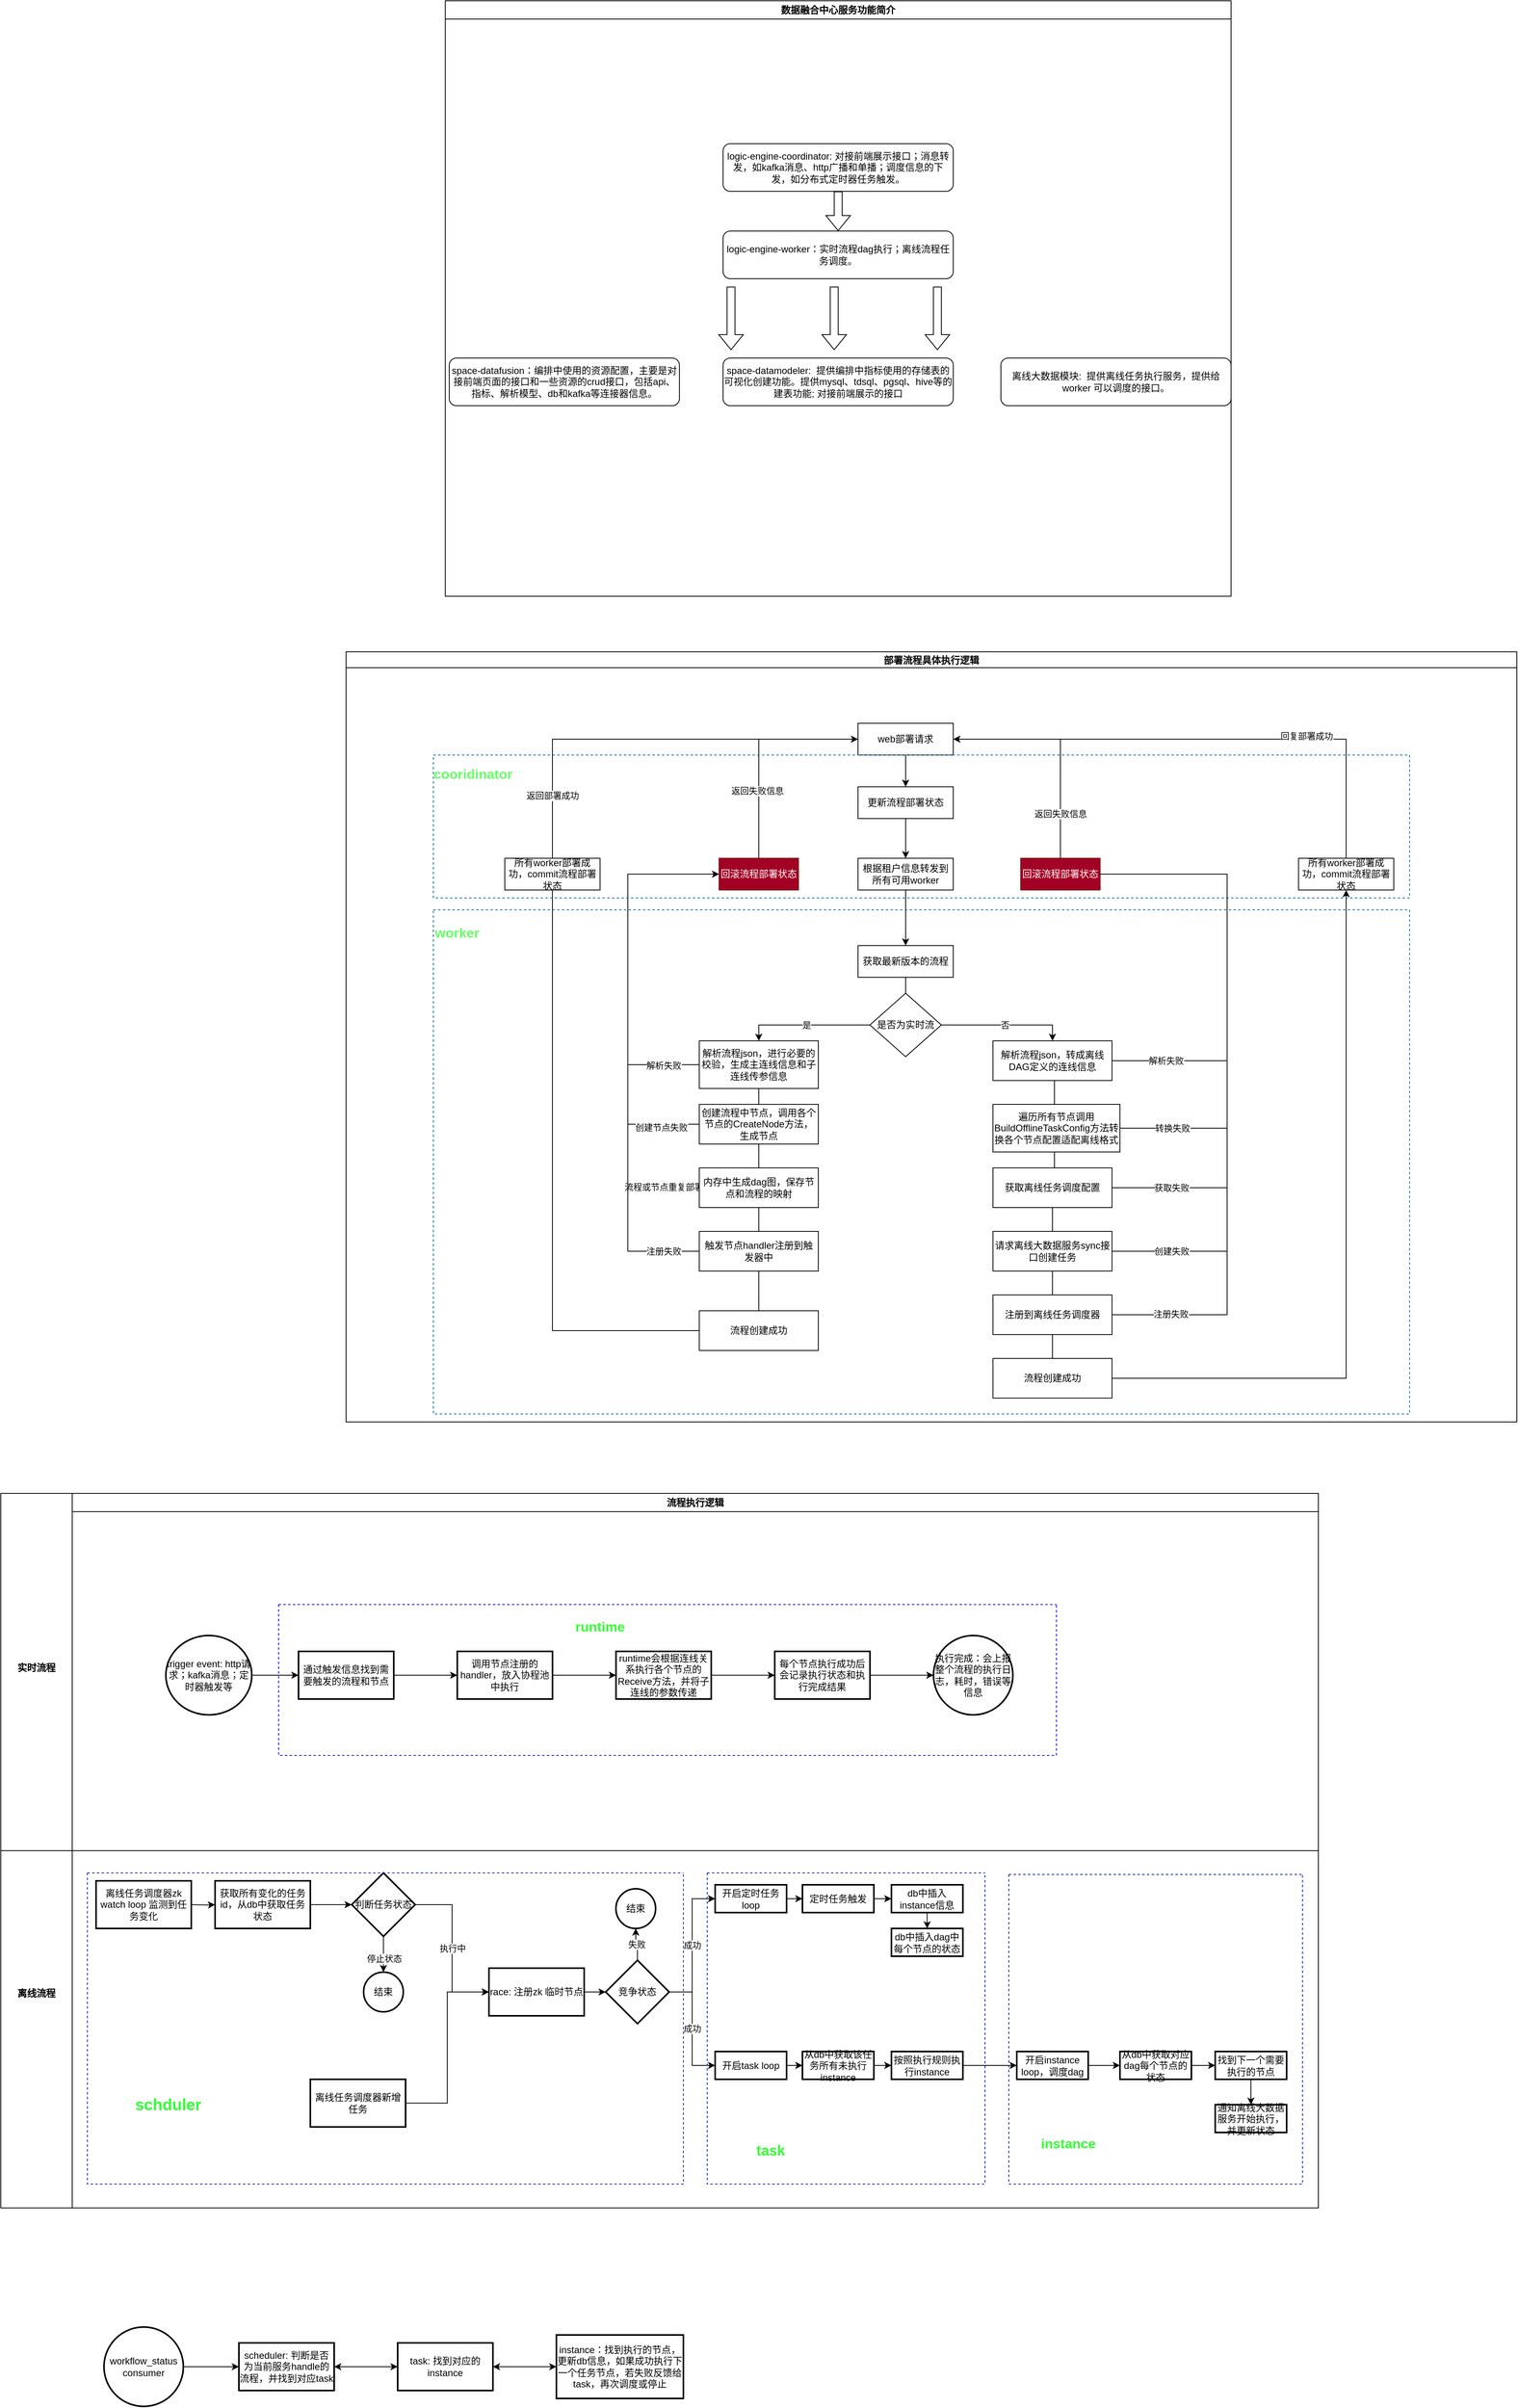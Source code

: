 <mxfile version="21.3.5" type="github">
  <diagram name="Page-1" id="74e2e168-ea6b-b213-b513-2b3c1d86103e">
    <mxGraphModel dx="2159" dy="3137" grid="1" gridSize="10" guides="1" tooltips="1" connect="1" arrows="1" fold="1" page="0" pageScale="1" pageWidth="1100" pageHeight="850" background="none" math="0" shadow="0">
      <root>
        <mxCell id="0" />
        <mxCell id="1" parent="0" />
        <mxCell id="TfXch8GAIewwacEi9W_L-10" value="部署流程具体执行逻辑" style="swimlane;startSize=20;horizontal=1;containerType=tree;align=center;" parent="1" vertex="1">
          <mxGeometry x="255" y="-810" width="1475" height="970" as="geometry" />
        </mxCell>
        <mxCell id="TfXch8GAIewwacEi9W_L-11" value="" style="edgeStyle=elbowEdgeStyle;elbow=vertical;sourcePerimeterSpacing=0;targetPerimeterSpacing=0;startArrow=none;endArrow=classic;rounded=0;curved=0;strokeColor=default;startFill=0;endFill=1;" parent="TfXch8GAIewwacEi9W_L-10" source="TfXch8GAIewwacEi9W_L-12" target="TfXch8GAIewwacEi9W_L-13" edge="1">
          <mxGeometry relative="1" as="geometry" />
        </mxCell>
        <mxCell id="TfXch8GAIewwacEi9W_L-12" value="web部署请求" style="whiteSpace=wrap;html=1;treeFolding=1;treeMoving=1;newEdgeStyle={&quot;edgeStyle&quot;:&quot;elbowEdgeStyle&quot;,&quot;startArrow&quot;:&quot;none&quot;,&quot;endArrow&quot;:&quot;none&quot;};" parent="TfXch8GAIewwacEi9W_L-10" vertex="1">
          <mxGeometry x="645" y="90" width="120" height="40" as="geometry" />
        </mxCell>
        <mxCell id="TfXch8GAIewwacEi9W_L-46" style="edgeStyle=elbowEdgeStyle;rounded=0;orthogonalLoop=1;jettySize=auto;html=1;startArrow=none;endArrow=classic;exitX=0.5;exitY=1;exitDx=0;exitDy=0;entryX=0.5;entryY=0;entryDx=0;entryDy=0;endFill=1;" parent="TfXch8GAIewwacEi9W_L-10" source="TfXch8GAIewwacEi9W_L-13" target="TfXch8GAIewwacEi9W_L-18" edge="1">
          <mxGeometry relative="1" as="geometry" />
        </mxCell>
        <mxCell id="TfXch8GAIewwacEi9W_L-13" value="更新流程部署状态" style="whiteSpace=wrap;html=1;treeFolding=1;treeMoving=1;newEdgeStyle={&quot;edgeStyle&quot;:&quot;elbowEdgeStyle&quot;,&quot;startArrow&quot;:&quot;none&quot;,&quot;endArrow&quot;:&quot;none&quot;};" parent="TfXch8GAIewwacEi9W_L-10" vertex="1">
          <mxGeometry x="645" y="170" width="120" height="40" as="geometry" />
        </mxCell>
        <mxCell id="TfXch8GAIewwacEi9W_L-16" value="cooridinator" style="rounded=0;whiteSpace=wrap;html=1;strokeColor=none;fillColor=none;fontColor=#66FF66;fontStyle=1;fontSize=17;" parent="TfXch8GAIewwacEi9W_L-10" vertex="1">
          <mxGeometry x="130" y="140" width="60" height="30" as="geometry" />
        </mxCell>
        <mxCell id="TfXch8GAIewwacEi9W_L-48" style="edgeStyle=elbowEdgeStyle;rounded=0;orthogonalLoop=1;jettySize=auto;html=1;startArrow=none;endArrow=classic;exitX=0.5;exitY=1;exitDx=0;exitDy=0;entryX=0.5;entryY=0;entryDx=0;entryDy=0;endFill=1;" parent="TfXch8GAIewwacEi9W_L-10" source="TfXch8GAIewwacEi9W_L-18" target="TfXch8GAIewwacEi9W_L-20" edge="1">
          <mxGeometry relative="1" as="geometry" />
        </mxCell>
        <mxCell id="TfXch8GAIewwacEi9W_L-18" value="根据租户信息转发到所有可用worker" style="whiteSpace=wrap;html=1;treeFolding=1;treeMoving=1;newEdgeStyle={&quot;edgeStyle&quot;:&quot;elbowEdgeStyle&quot;,&quot;startArrow&quot;:&quot;none&quot;,&quot;endArrow&quot;:&quot;none&quot;};" parent="TfXch8GAIewwacEi9W_L-10" vertex="1">
          <mxGeometry x="645" y="260" width="120" height="40" as="geometry" />
        </mxCell>
        <mxCell id="TfXch8GAIewwacEi9W_L-49" style="edgeStyle=elbowEdgeStyle;rounded=0;orthogonalLoop=1;jettySize=auto;html=1;startArrow=none;endArrow=none;exitX=0.5;exitY=1;exitDx=0;exitDy=0;entryX=0.5;entryY=0;entryDx=0;entryDy=0;" parent="TfXch8GAIewwacEi9W_L-10" source="TfXch8GAIewwacEi9W_L-20" target="TfXch8GAIewwacEi9W_L-38" edge="1">
          <mxGeometry relative="1" as="geometry" />
        </mxCell>
        <mxCell id="TfXch8GAIewwacEi9W_L-20" value="获取最新版本的流程" style="whiteSpace=wrap;html=1;treeFolding=1;treeMoving=1;newEdgeStyle={&quot;edgeStyle&quot;:&quot;elbowEdgeStyle&quot;,&quot;startArrow&quot;:&quot;none&quot;,&quot;endArrow&quot;:&quot;none&quot;};" parent="TfXch8GAIewwacEi9W_L-10" vertex="1">
          <mxGeometry x="645" y="370" width="120" height="40" as="geometry" />
        </mxCell>
        <mxCell id="TfXch8GAIewwacEi9W_L-55" style="edgeStyle=elbowEdgeStyle;rounded=0;orthogonalLoop=1;jettySize=auto;html=1;startArrow=none;endArrow=classic;exitX=0;exitY=0.5;exitDx=0;exitDy=0;entryX=0;entryY=0.5;entryDx=0;entryDy=0;endFill=1;" parent="TfXch8GAIewwacEi9W_L-10" source="TfXch8GAIewwacEi9W_L-22" target="TfXch8GAIewwacEi9W_L-52" edge="1">
          <mxGeometry relative="1" as="geometry">
            <mxPoint x="425" y="250" as="targetPoint" />
            <Array as="points">
              <mxPoint x="355" y="350" />
            </Array>
          </mxGeometry>
        </mxCell>
        <mxCell id="TfXch8GAIewwacEi9W_L-57" value="解析失败" style="edgeLabel;html=1;align=center;verticalAlign=middle;resizable=0;points=[];" parent="TfXch8GAIewwacEi9W_L-55" vertex="1" connectable="0">
          <mxGeometry x="-0.795" y="1" relative="1" as="geometry">
            <mxPoint as="offset" />
          </mxGeometry>
        </mxCell>
        <mxCell id="TfXch8GAIewwacEi9W_L-22" value="解析流程json，进行必要的校验，生成主连线信息和子连线传参信息" style="whiteSpace=wrap;html=1;treeFolding=1;treeMoving=1;newEdgeStyle={&quot;edgeStyle&quot;:&quot;elbowEdgeStyle&quot;,&quot;startArrow&quot;:&quot;none&quot;,&quot;endArrow&quot;:&quot;none&quot;};" parent="TfXch8GAIewwacEi9W_L-10" vertex="1">
          <mxGeometry x="445" y="490" width="150" height="60" as="geometry" />
        </mxCell>
        <mxCell id="TfXch8GAIewwacEi9W_L-23" value="" style="edgeStyle=elbowEdgeStyle;elbow=vertical;sourcePerimeterSpacing=0;targetPerimeterSpacing=0;startArrow=none;endArrow=none;rounded=0;curved=0;" parent="TfXch8GAIewwacEi9W_L-10" source="TfXch8GAIewwacEi9W_L-22" target="TfXch8GAIewwacEi9W_L-24" edge="1">
          <mxGeometry relative="1" as="geometry">
            <mxPoint x="535" y="470" as="sourcePoint" />
          </mxGeometry>
        </mxCell>
        <mxCell id="TfXch8GAIewwacEi9W_L-56" style="edgeStyle=elbowEdgeStyle;rounded=0;orthogonalLoop=1;jettySize=auto;html=1;startArrow=none;endArrow=none;exitX=0;exitY=0.5;exitDx=0;exitDy=0;entryX=0;entryY=0.5;entryDx=0;entryDy=0;" parent="TfXch8GAIewwacEi9W_L-10" source="TfXch8GAIewwacEi9W_L-24" target="TfXch8GAIewwacEi9W_L-52" edge="1">
          <mxGeometry relative="1" as="geometry">
            <Array as="points">
              <mxPoint x="355" y="450" />
            </Array>
          </mxGeometry>
        </mxCell>
        <mxCell id="TfXch8GAIewwacEi9W_L-66" value="创建节点失败" style="edgeLabel;html=1;align=center;verticalAlign=middle;resizable=0;points=[];" parent="TfXch8GAIewwacEi9W_L-56" vertex="1" connectable="0">
          <mxGeometry x="-0.815" y="4" relative="1" as="geometry">
            <mxPoint as="offset" />
          </mxGeometry>
        </mxCell>
        <mxCell id="TfXch8GAIewwacEi9W_L-24" value="创建流程中节点，调用各个节点的CreateNode方法，生成节点" style="whiteSpace=wrap;html=1;treeFolding=1;treeMoving=1;newEdgeStyle={&quot;edgeStyle&quot;:&quot;elbowEdgeStyle&quot;,&quot;startArrow&quot;:&quot;none&quot;,&quot;endArrow&quot;:&quot;none&quot;};" parent="TfXch8GAIewwacEi9W_L-10" vertex="1">
          <mxGeometry x="445" y="570" width="150" height="50" as="geometry" />
        </mxCell>
        <mxCell id="TfXch8GAIewwacEi9W_L-25" value="" style="edgeStyle=elbowEdgeStyle;elbow=vertical;sourcePerimeterSpacing=0;targetPerimeterSpacing=0;startArrow=none;endArrow=none;rounded=0;curved=0;" parent="TfXch8GAIewwacEi9W_L-10" source="TfXch8GAIewwacEi9W_L-24" target="TfXch8GAIewwacEi9W_L-26" edge="1">
          <mxGeometry relative="1" as="geometry">
            <mxPoint x="535" y="590" as="sourcePoint" />
          </mxGeometry>
        </mxCell>
        <mxCell id="TfXch8GAIewwacEi9W_L-58" style="edgeStyle=elbowEdgeStyle;rounded=0;orthogonalLoop=1;jettySize=auto;html=1;startArrow=none;endArrow=none;exitX=0;exitY=0.5;exitDx=0;exitDy=0;entryX=0;entryY=0.5;entryDx=0;entryDy=0;" parent="TfXch8GAIewwacEi9W_L-10" source="TfXch8GAIewwacEi9W_L-26" target="TfXch8GAIewwacEi9W_L-52" edge="1">
          <mxGeometry relative="1" as="geometry">
            <Array as="points">
              <mxPoint x="355" y="460" />
            </Array>
          </mxGeometry>
        </mxCell>
        <mxCell id="TfXch8GAIewwacEi9W_L-67" value="流程或节点重复部署" style="edgeLabel;html=1;align=center;verticalAlign=middle;resizable=0;points=[];" parent="TfXch8GAIewwacEi9W_L-58" vertex="1" connectable="0">
          <mxGeometry x="-0.85" y="-1" relative="1" as="geometry">
            <mxPoint as="offset" />
          </mxGeometry>
        </mxCell>
        <mxCell id="TfXch8GAIewwacEi9W_L-26" value="内存中生成dag图，保存节点和流程的映射" style="whiteSpace=wrap;html=1;treeFolding=1;treeMoving=1;newEdgeStyle={&quot;edgeStyle&quot;:&quot;elbowEdgeStyle&quot;,&quot;startArrow&quot;:&quot;none&quot;,&quot;endArrow&quot;:&quot;none&quot;};" parent="TfXch8GAIewwacEi9W_L-10" vertex="1">
          <mxGeometry x="445" y="650" width="150" height="50" as="geometry" />
        </mxCell>
        <mxCell id="TfXch8GAIewwacEi9W_L-27" value="" style="edgeStyle=elbowEdgeStyle;elbow=vertical;sourcePerimeterSpacing=0;targetPerimeterSpacing=0;startArrow=none;endArrow=none;rounded=0;curved=0;" parent="TfXch8GAIewwacEi9W_L-10" source="TfXch8GAIewwacEi9W_L-26" target="TfXch8GAIewwacEi9W_L-28" edge="1">
          <mxGeometry relative="1" as="geometry">
            <mxPoint x="535" y="670" as="sourcePoint" />
          </mxGeometry>
        </mxCell>
        <mxCell id="TfXch8GAIewwacEi9W_L-65" style="edgeStyle=elbowEdgeStyle;rounded=0;orthogonalLoop=1;jettySize=auto;html=1;startArrow=none;endArrow=none;exitX=0;exitY=0.5;exitDx=0;exitDy=0;entryX=0;entryY=0.5;entryDx=0;entryDy=0;" parent="TfXch8GAIewwacEi9W_L-10" source="TfXch8GAIewwacEi9W_L-28" target="TfXch8GAIewwacEi9W_L-52" edge="1">
          <mxGeometry relative="1" as="geometry">
            <Array as="points">
              <mxPoint x="355" y="470" />
              <mxPoint x="405" y="290" />
              <mxPoint x="355" y="410" />
            </Array>
          </mxGeometry>
        </mxCell>
        <mxCell id="TfXch8GAIewwacEi9W_L-68" value="注册失败" style="edgeLabel;html=1;align=center;verticalAlign=middle;resizable=0;points=[];" parent="TfXch8GAIewwacEi9W_L-65" vertex="1" connectable="0">
          <mxGeometry x="-0.866" relative="1" as="geometry">
            <mxPoint as="offset" />
          </mxGeometry>
        </mxCell>
        <mxCell id="TfXch8GAIewwacEi9W_L-28" value="触发节点handler注册到触发器中" style="whiteSpace=wrap;html=1;treeFolding=1;treeMoving=1;newEdgeStyle={&quot;edgeStyle&quot;:&quot;elbowEdgeStyle&quot;,&quot;startArrow&quot;:&quot;none&quot;,&quot;endArrow&quot;:&quot;none&quot;};" parent="TfXch8GAIewwacEi9W_L-10" vertex="1">
          <mxGeometry x="445" y="730" width="150" height="50" as="geometry" />
        </mxCell>
        <mxCell id="TfXch8GAIewwacEi9W_L-50" value="是" style="edgeStyle=orthogonalEdgeStyle;rounded=0;orthogonalLoop=1;jettySize=auto;html=1;exitX=0;exitY=0.5;exitDx=0;exitDy=0;entryX=0.5;entryY=0;entryDx=0;entryDy=0;" parent="TfXch8GAIewwacEi9W_L-10" source="TfXch8GAIewwacEi9W_L-38" target="TfXch8GAIewwacEi9W_L-22" edge="1">
          <mxGeometry relative="1" as="geometry" />
        </mxCell>
        <mxCell id="TfXch8GAIewwacEi9W_L-83" value="否" style="edgeStyle=orthogonalEdgeStyle;rounded=0;orthogonalLoop=1;jettySize=auto;html=1;exitX=1;exitY=0.5;exitDx=0;exitDy=0;entryX=0.5;entryY=0;entryDx=0;entryDy=0;" parent="TfXch8GAIewwacEi9W_L-10" source="TfXch8GAIewwacEi9W_L-38" target="TfXch8GAIewwacEi9W_L-82" edge="1">
          <mxGeometry relative="1" as="geometry" />
        </mxCell>
        <mxCell id="TfXch8GAIewwacEi9W_L-38" value="是否为实时流" style="rhombus;whiteSpace=wrap;html=1;" parent="TfXch8GAIewwacEi9W_L-10" vertex="1">
          <mxGeometry x="660" y="430" width="90" height="80" as="geometry" />
        </mxCell>
        <mxCell id="TfXch8GAIewwacEi9W_L-53" style="edgeStyle=orthogonalEdgeStyle;rounded=0;orthogonalLoop=1;jettySize=auto;html=1;exitX=0.5;exitY=0;exitDx=0;exitDy=0;entryX=0;entryY=0.5;entryDx=0;entryDy=0;" parent="TfXch8GAIewwacEi9W_L-10" source="TfXch8GAIewwacEi9W_L-52" target="TfXch8GAIewwacEi9W_L-12" edge="1">
          <mxGeometry relative="1" as="geometry" />
        </mxCell>
        <mxCell id="TfXch8GAIewwacEi9W_L-54" value="返回失败信息" style="edgeLabel;html=1;align=center;verticalAlign=middle;resizable=0;points=[];" parent="TfXch8GAIewwacEi9W_L-53" vertex="1" connectable="0">
          <mxGeometry x="-0.377" y="2" relative="1" as="geometry">
            <mxPoint as="offset" />
          </mxGeometry>
        </mxCell>
        <mxCell id="TfXch8GAIewwacEi9W_L-52" value="回滚流程部署状态" style="rounded=0;whiteSpace=wrap;html=1;fillColor=#a20025;fontColor=#ffffff;strokeColor=#6F0000;" parent="TfXch8GAIewwacEi9W_L-10" vertex="1">
          <mxGeometry x="470" y="260" width="100" height="40" as="geometry" />
        </mxCell>
        <mxCell id="TfXch8GAIewwacEi9W_L-62" style="edgeStyle=elbowEdgeStyle;rounded=0;orthogonalLoop=1;jettySize=auto;html=1;startArrow=none;endArrow=none;exitX=0.5;exitY=0;exitDx=0;exitDy=0;entryX=1;entryY=0.5;entryDx=0;entryDy=0;" parent="TfXch8GAIewwacEi9W_L-10" source="TfXch8GAIewwacEi9W_L-61" target="TfXch8GAIewwacEi9W_L-12" edge="1">
          <mxGeometry relative="1" as="geometry">
            <Array as="points">
              <mxPoint x="1260" y="140" />
              <mxPoint x="965" y="210" />
              <mxPoint x="735" y="190" />
            </Array>
          </mxGeometry>
        </mxCell>
        <mxCell id="TfXch8GAIewwacEi9W_L-64" value="回复部署成功" style="edgeLabel;html=1;align=center;verticalAlign=middle;resizable=0;points=[];" parent="TfXch8GAIewwacEi9W_L-62" vertex="1" connectable="0">
          <mxGeometry x="-0.38" y="-4" relative="1" as="geometry">
            <mxPoint as="offset" />
          </mxGeometry>
        </mxCell>
        <mxCell id="TfXch8GAIewwacEi9W_L-61" value="所有worker部署成功，commit流程部署状态" style="whiteSpace=wrap;html=1;treeFolding=1;treeMoving=1;newEdgeStyle={&quot;edgeStyle&quot;:&quot;elbowEdgeStyle&quot;,&quot;startArrow&quot;:&quot;none&quot;,&quot;endArrow&quot;:&quot;none&quot;};" parent="TfXch8GAIewwacEi9W_L-10" vertex="1">
          <mxGeometry x="1200" y="260" width="120" height="40" as="geometry" />
        </mxCell>
        <mxCell id="TfXch8GAIewwacEi9W_L-71" style="edgeStyle=elbowEdgeStyle;rounded=0;orthogonalLoop=1;jettySize=auto;html=1;startArrow=none;endArrow=none;exitX=0.5;exitY=0;exitDx=0;exitDy=0;entryX=0;entryY=0.5;entryDx=0;entryDy=0;" parent="TfXch8GAIewwacEi9W_L-10" source="TfXch8GAIewwacEi9W_L-70" target="TfXch8GAIewwacEi9W_L-12" edge="1">
          <mxGeometry relative="1" as="geometry">
            <Array as="points">
              <mxPoint x="260" y="200" />
            </Array>
          </mxGeometry>
        </mxCell>
        <mxCell id="TfXch8GAIewwacEi9W_L-72" value="返回部署成功" style="edgeLabel;html=1;align=center;verticalAlign=middle;resizable=0;points=[];" parent="TfXch8GAIewwacEi9W_L-71" vertex="1" connectable="0">
          <mxGeometry x="-0.705" relative="1" as="geometry">
            <mxPoint as="offset" />
          </mxGeometry>
        </mxCell>
        <mxCell id="TfXch8GAIewwacEi9W_L-70" value="所有worker部署成功，commit流程部署状态" style="whiteSpace=wrap;html=1;treeFolding=1;treeMoving=1;newEdgeStyle={&quot;edgeStyle&quot;:&quot;elbowEdgeStyle&quot;,&quot;startArrow&quot;:&quot;none&quot;,&quot;endArrow&quot;:&quot;none&quot;};" parent="TfXch8GAIewwacEi9W_L-10" vertex="1">
          <mxGeometry x="200" y="260" width="120" height="40" as="geometry" />
        </mxCell>
        <mxCell id="TfXch8GAIewwacEi9W_L-73" value="" style="edgeStyle=elbowEdgeStyle;elbow=vertical;sourcePerimeterSpacing=0;targetPerimeterSpacing=0;startArrow=none;endArrow=none;rounded=0;curved=0;" parent="TfXch8GAIewwacEi9W_L-10" source="TfXch8GAIewwacEi9W_L-28" target="TfXch8GAIewwacEi9W_L-74" edge="1">
          <mxGeometry relative="1" as="geometry">
            <mxPoint x="475" y="770" as="sourcePoint" />
          </mxGeometry>
        </mxCell>
        <mxCell id="TfXch8GAIewwacEi9W_L-75" style="edgeStyle=elbowEdgeStyle;rounded=0;orthogonalLoop=1;jettySize=auto;html=1;startArrow=none;endArrow=none;exitX=0;exitY=0.5;exitDx=0;exitDy=0;entryX=0.5;entryY=1;entryDx=0;entryDy=0;" parent="TfXch8GAIewwacEi9W_L-10" source="TfXch8GAIewwacEi9W_L-74" target="TfXch8GAIewwacEi9W_L-70" edge="1">
          <mxGeometry relative="1" as="geometry">
            <Array as="points">
              <mxPoint x="260" y="590" />
            </Array>
          </mxGeometry>
        </mxCell>
        <mxCell id="TfXch8GAIewwacEi9W_L-74" value="流程创建成功" style="whiteSpace=wrap;html=1;treeFolding=1;treeMoving=1;newEdgeStyle={&quot;edgeStyle&quot;:&quot;elbowEdgeStyle&quot;,&quot;startArrow&quot;:&quot;none&quot;,&quot;endArrow&quot;:&quot;none&quot;};" parent="TfXch8GAIewwacEi9W_L-10" vertex="1">
          <mxGeometry x="445" y="830" width="150" height="50" as="geometry" />
        </mxCell>
        <mxCell id="TfXch8GAIewwacEi9W_L-86" style="edgeStyle=elbowEdgeStyle;rounded=0;orthogonalLoop=1;jettySize=auto;html=1;startArrow=none;endArrow=none;exitX=0.5;exitY=1;exitDx=0;exitDy=0;entryX=0.5;entryY=0;entryDx=0;entryDy=0;" parent="TfXch8GAIewwacEi9W_L-10" source="TfXch8GAIewwacEi9W_L-82" target="TfXch8GAIewwacEi9W_L-85" edge="1">
          <mxGeometry relative="1" as="geometry" />
        </mxCell>
        <mxCell id="TfXch8GAIewwacEi9W_L-129" style="edgeStyle=elbowEdgeStyle;rounded=0;orthogonalLoop=1;jettySize=auto;html=1;startArrow=none;endArrow=none;exitX=1;exitY=0.5;exitDx=0;exitDy=0;entryX=1;entryY=0.5;entryDx=0;entryDy=0;" parent="TfXch8GAIewwacEi9W_L-10" source="TfXch8GAIewwacEi9W_L-82" target="TfXch8GAIewwacEi9W_L-107" edge="1">
          <mxGeometry relative="1" as="geometry">
            <Array as="points">
              <mxPoint x="1110" y="350" />
              <mxPoint x="1050" y="400" />
            </Array>
          </mxGeometry>
        </mxCell>
        <mxCell id="NWtspItxpAvwJcJ3M5Su-22" value="解析失败" style="edgeLabel;html=1;align=center;verticalAlign=middle;resizable=0;points=[];" vertex="1" connectable="0" parent="TfXch8GAIewwacEi9W_L-129">
          <mxGeometry x="-0.75" y="-2" relative="1" as="geometry">
            <mxPoint y="-2" as="offset" />
          </mxGeometry>
        </mxCell>
        <mxCell id="TfXch8GAIewwacEi9W_L-82" value="解析流程json，转成离线DAG定义的连线信息" style="whiteSpace=wrap;html=1;treeFolding=1;treeMoving=1;newEdgeStyle={&quot;edgeStyle&quot;:&quot;elbowEdgeStyle&quot;,&quot;startArrow&quot;:&quot;none&quot;,&quot;endArrow&quot;:&quot;none&quot;};" parent="TfXch8GAIewwacEi9W_L-10" vertex="1">
          <mxGeometry x="815" y="490" width="150" height="50" as="geometry" />
        </mxCell>
        <mxCell id="TfXch8GAIewwacEi9W_L-130" style="edgeStyle=elbowEdgeStyle;rounded=0;orthogonalLoop=1;jettySize=auto;html=1;startArrow=none;endArrow=none;exitX=1;exitY=0.5;exitDx=0;exitDy=0;entryX=1;entryY=0.5;entryDx=0;entryDy=0;" parent="TfXch8GAIewwacEi9W_L-10" source="TfXch8GAIewwacEi9W_L-85" target="TfXch8GAIewwacEi9W_L-107" edge="1">
          <mxGeometry relative="1" as="geometry">
            <Array as="points">
              <mxPoint x="1110" y="440" />
            </Array>
          </mxGeometry>
        </mxCell>
        <mxCell id="TfXch8GAIewwacEi9W_L-131" value="转换失败" style="edgeLabel;html=1;align=center;verticalAlign=middle;resizable=0;points=[];" parent="TfXch8GAIewwacEi9W_L-130" vertex="1" connectable="0">
          <mxGeometry x="-0.787" y="-1" relative="1" as="geometry">
            <mxPoint y="-1" as="offset" />
          </mxGeometry>
        </mxCell>
        <mxCell id="TfXch8GAIewwacEi9W_L-85" value="遍历所有节点调用BuildOfflineTaskConfig方法转换各个节点配置适配离线格式" style="whiteSpace=wrap;html=1;treeFolding=1;treeMoving=1;newEdgeStyle={&quot;edgeStyle&quot;:&quot;elbowEdgeStyle&quot;,&quot;startArrow&quot;:&quot;none&quot;,&quot;endArrow&quot;:&quot;none&quot;};" parent="TfXch8GAIewwacEi9W_L-10" vertex="1">
          <mxGeometry x="815" y="570" width="160" height="60" as="geometry" />
        </mxCell>
        <mxCell id="TfXch8GAIewwacEi9W_L-87" style="edgeStyle=elbowEdgeStyle;rounded=0;orthogonalLoop=1;jettySize=auto;html=1;startArrow=none;endArrow=none;exitX=0.5;exitY=1;exitDx=0;exitDy=0;entryX=0.5;entryY=0;entryDx=0;entryDy=0;" parent="TfXch8GAIewwacEi9W_L-10" source="TfXch8GAIewwacEi9W_L-85" target="TfXch8GAIewwacEi9W_L-88" edge="1">
          <mxGeometry relative="1" as="geometry">
            <mxPoint x="1030" y="600" as="sourcePoint" />
          </mxGeometry>
        </mxCell>
        <mxCell id="TfXch8GAIewwacEi9W_L-115" style="edgeStyle=elbowEdgeStyle;rounded=0;orthogonalLoop=1;jettySize=auto;html=1;startArrow=none;endArrow=none;exitX=1;exitY=0.5;exitDx=0;exitDy=0;entryX=1;entryY=0.5;entryDx=0;entryDy=0;" parent="TfXch8GAIewwacEi9W_L-10" source="TfXch8GAIewwacEi9W_L-88" target="TfXch8GAIewwacEi9W_L-107" edge="1">
          <mxGeometry relative="1" as="geometry">
            <mxPoint x="965" y="714.062" as="targetPoint" />
            <Array as="points">
              <mxPoint x="1110" y="420" />
              <mxPoint x="1050" y="460" />
              <mxPoint x="1055" y="490" />
            </Array>
          </mxGeometry>
        </mxCell>
        <mxCell id="TfXch8GAIewwacEi9W_L-120" value="获取失败" style="edgeLabel;html=1;align=center;verticalAlign=middle;resizable=0;points=[];" parent="TfXch8GAIewwacEi9W_L-115" vertex="1" connectable="0">
          <mxGeometry x="-0.847" y="3" relative="1" as="geometry">
            <mxPoint x="21" y="3" as="offset" />
          </mxGeometry>
        </mxCell>
        <mxCell id="TfXch8GAIewwacEi9W_L-88" value="获取离线任务调度配置" style="whiteSpace=wrap;html=1;treeFolding=1;treeMoving=1;newEdgeStyle={&quot;edgeStyle&quot;:&quot;elbowEdgeStyle&quot;,&quot;startArrow&quot;:&quot;none&quot;,&quot;endArrow&quot;:&quot;none&quot;};" parent="TfXch8GAIewwacEi9W_L-10" vertex="1">
          <mxGeometry x="815" y="650" width="150" height="50" as="geometry" />
        </mxCell>
        <mxCell id="TfXch8GAIewwacEi9W_L-89" style="edgeStyle=elbowEdgeStyle;rounded=0;orthogonalLoop=1;jettySize=auto;html=1;startArrow=none;endArrow=none;entryX=0.5;entryY=0;entryDx=0;entryDy=0;" parent="TfXch8GAIewwacEi9W_L-10" target="TfXch8GAIewwacEi9W_L-90" edge="1">
          <mxGeometry relative="1" as="geometry">
            <mxPoint x="860" y="770" as="sourcePoint" />
            <Array as="points">
              <mxPoint x="890" y="710" />
            </Array>
          </mxGeometry>
        </mxCell>
        <mxCell id="TfXch8GAIewwacEi9W_L-116" style="edgeStyle=elbowEdgeStyle;rounded=0;orthogonalLoop=1;jettySize=auto;html=1;startArrow=none;endArrow=none;exitX=1;exitY=0.5;exitDx=0;exitDy=0;entryX=1;entryY=0.5;entryDx=0;entryDy=0;" parent="TfXch8GAIewwacEi9W_L-10" source="TfXch8GAIewwacEi9W_L-90" target="TfXch8GAIewwacEi9W_L-107" edge="1">
          <mxGeometry relative="1" as="geometry">
            <Array as="points">
              <mxPoint x="1110" y="320" />
              <mxPoint x="1050" y="490" />
              <mxPoint x="1055" y="460" />
            </Array>
          </mxGeometry>
        </mxCell>
        <mxCell id="TfXch8GAIewwacEi9W_L-119" value="注册失败" style="edgeLabel;html=1;align=center;verticalAlign=middle;resizable=0;points=[];" parent="TfXch8GAIewwacEi9W_L-116" vertex="1" connectable="0">
          <mxGeometry x="-0.829" y="1" relative="1" as="geometry">
            <mxPoint as="offset" />
          </mxGeometry>
        </mxCell>
        <mxCell id="TfXch8GAIewwacEi9W_L-90" value="注册到离线任务调度器" style="whiteSpace=wrap;html=1;treeFolding=1;treeMoving=1;newEdgeStyle={&quot;edgeStyle&quot;:&quot;elbowEdgeStyle&quot;,&quot;startArrow&quot;:&quot;none&quot;,&quot;endArrow&quot;:&quot;none&quot;};" parent="TfXch8GAIewwacEi9W_L-10" vertex="1">
          <mxGeometry x="815" y="810" width="150" height="50" as="geometry" />
        </mxCell>
        <mxCell id="TfXch8GAIewwacEi9W_L-108" style="edgeStyle=orthogonalEdgeStyle;rounded=0;orthogonalLoop=1;jettySize=auto;html=1;exitX=0.5;exitY=0;exitDx=0;exitDy=0;entryX=1;entryY=0.5;entryDx=0;entryDy=0;" parent="TfXch8GAIewwacEi9W_L-10" source="TfXch8GAIewwacEi9W_L-107" target="TfXch8GAIewwacEi9W_L-12" edge="1">
          <mxGeometry relative="1" as="geometry" />
        </mxCell>
        <mxCell id="TfXch8GAIewwacEi9W_L-109" value="返回失败信息" style="edgeLabel;html=1;align=center;verticalAlign=middle;resizable=0;points=[];" parent="TfXch8GAIewwacEi9W_L-108" vertex="1" connectable="0">
          <mxGeometry x="-0.545" y="3" relative="1" as="geometry">
            <mxPoint x="3" y="9" as="offset" />
          </mxGeometry>
        </mxCell>
        <mxCell id="TfXch8GAIewwacEi9W_L-107" value="回滚流程部署状态" style="rounded=0;whiteSpace=wrap;html=1;fillColor=#a20025;fontColor=#ffffff;strokeColor=#6F0000;" parent="TfXch8GAIewwacEi9W_L-10" vertex="1">
          <mxGeometry x="850" y="260" width="100" height="40" as="geometry" />
        </mxCell>
        <mxCell id="TfXch8GAIewwacEi9W_L-110" style="edgeStyle=elbowEdgeStyle;rounded=0;orthogonalLoop=1;jettySize=auto;html=1;startArrow=none;endArrow=none;exitX=0.5;exitY=1;exitDx=0;exitDy=0;entryX=0.5;entryY=0;entryDx=0;entryDy=0;" parent="TfXch8GAIewwacEi9W_L-10" source="TfXch8GAIewwacEi9W_L-90" target="TfXch8GAIewwacEi9W_L-111" edge="1">
          <mxGeometry relative="1" as="geometry">
            <mxPoint x="1080" y="730" as="sourcePoint" />
          </mxGeometry>
        </mxCell>
        <mxCell id="TfXch8GAIewwacEi9W_L-112" style="edgeStyle=elbowEdgeStyle;rounded=0;orthogonalLoop=1;jettySize=auto;html=1;startArrow=none;endArrow=classic;exitX=1;exitY=0.5;exitDx=0;exitDy=0;entryX=0.5;entryY=1;entryDx=0;entryDy=0;endFill=1;" parent="TfXch8GAIewwacEi9W_L-10" source="TfXch8GAIewwacEi9W_L-111" target="TfXch8GAIewwacEi9W_L-61" edge="1">
          <mxGeometry relative="1" as="geometry">
            <mxPoint x="1265" y="320" as="targetPoint" />
            <Array as="points">
              <mxPoint x="1260" y="560" />
            </Array>
          </mxGeometry>
        </mxCell>
        <mxCell id="TfXch8GAIewwacEi9W_L-111" value="流程创建成功" style="whiteSpace=wrap;html=1;treeFolding=1;treeMoving=1;newEdgeStyle={&quot;edgeStyle&quot;:&quot;elbowEdgeStyle&quot;,&quot;startArrow&quot;:&quot;none&quot;,&quot;endArrow&quot;:&quot;none&quot;};" parent="TfXch8GAIewwacEi9W_L-10" vertex="1">
          <mxGeometry x="815" y="890" width="150" height="50" as="geometry" />
        </mxCell>
        <mxCell id="TfXch8GAIewwacEi9W_L-122" value="" style="rounded=0;whiteSpace=wrap;html=1;fillColor=none;dashed=1;fontColor=#ffffff;strokeColor=#006EAF;backgroundOutline=0;pointerEvents=0;" parent="TfXch8GAIewwacEi9W_L-10" vertex="1">
          <mxGeometry x="110" y="130" width="1230" height="180" as="geometry" />
        </mxCell>
        <mxCell id="NWtspItxpAvwJcJ3M5Su-1" style="edgeStyle=elbowEdgeStyle;rounded=0;orthogonalLoop=1;jettySize=auto;html=1;startArrow=none;endArrow=none;exitX=0.5;exitY=1;exitDx=0;exitDy=0;entryX=0.5;entryY=0;entryDx=0;entryDy=0;" edge="1" target="NWtspItxpAvwJcJ3M5Su-2" source="TfXch8GAIewwacEi9W_L-88" parent="TfXch8GAIewwacEi9W_L-10">
          <mxGeometry relative="1" as="geometry">
            <mxPoint x="1205" y="220" as="sourcePoint" />
          </mxGeometry>
        </mxCell>
        <mxCell id="NWtspItxpAvwJcJ3M5Su-3" style="edgeStyle=elbowEdgeStyle;rounded=0;orthogonalLoop=1;jettySize=auto;html=1;startArrow=none;endArrow=none;exitX=1;exitY=0.5;exitDx=0;exitDy=0;entryX=1;entryY=0.5;entryDx=0;entryDy=0;" edge="1" parent="TfXch8GAIewwacEi9W_L-10" source="NWtspItxpAvwJcJ3M5Su-2" target="TfXch8GAIewwacEi9W_L-107">
          <mxGeometry relative="1" as="geometry">
            <Array as="points">
              <mxPoint x="1110" y="450" />
            </Array>
          </mxGeometry>
        </mxCell>
        <mxCell id="NWtspItxpAvwJcJ3M5Su-4" value="创建失败" style="edgeLabel;html=1;align=center;verticalAlign=middle;resizable=0;points=[];" vertex="1" connectable="0" parent="NWtspItxpAvwJcJ3M5Su-3">
          <mxGeometry x="-0.844" y="2" relative="1" as="geometry">
            <mxPoint x="14" y="2" as="offset" />
          </mxGeometry>
        </mxCell>
        <mxCell id="NWtspItxpAvwJcJ3M5Su-2" value="请求离线大数据服务sync接口创建任务" style="whiteSpace=wrap;html=1;treeFolding=1;treeMoving=1;newEdgeStyle={&quot;edgeStyle&quot;:&quot;elbowEdgeStyle&quot;,&quot;startArrow&quot;:&quot;none&quot;,&quot;endArrow&quot;:&quot;none&quot;};" vertex="1" parent="TfXch8GAIewwacEi9W_L-10">
          <mxGeometry x="815" y="730" width="150" height="50" as="geometry" />
        </mxCell>
        <mxCell id="NWtspItxpAvwJcJ3M5Su-21" value="" style="rounded=0;whiteSpace=wrap;html=1;fillColor=none;dashed=1;fontColor=#ffffff;strokeColor=#006EAF;backgroundOutline=0;pointerEvents=0;" vertex="1" parent="TfXch8GAIewwacEi9W_L-10">
          <mxGeometry x="110" y="325" width="1230" height="635" as="geometry" />
        </mxCell>
        <mxCell id="NWtspItxpAvwJcJ3M5Su-145" value="worker" style="rounded=0;whiteSpace=wrap;html=1;strokeColor=none;fillColor=none;fontColor=#66FF66;fontStyle=1;fontSize=17;" vertex="1" parent="TfXch8GAIewwacEi9W_L-10">
          <mxGeometry x="110" y="340" width="60" height="30" as="geometry" />
        </mxCell>
        <mxCell id="NWtspItxpAvwJcJ3M5Su-35" value="" style="group;fontColor=#0000FF;" vertex="1" connectable="0" parent="1">
          <mxGeometry x="-180" y="250" width="1660" height="900" as="geometry" />
        </mxCell>
        <mxCell id="NWtspItxpAvwJcJ3M5Su-31" value="流程执行逻辑" style="swimlane;whiteSpace=wrap;html=1;container=0;" vertex="1" parent="NWtspItxpAvwJcJ3M5Su-35">
          <mxGeometry x="90" width="1570" height="900" as="geometry" />
        </mxCell>
        <mxCell id="NWtspItxpAvwJcJ3M5Su-39" value="trigger event: http请求；kafka消息；定时器触发等" style="strokeWidth=2;html=1;shape=mxgraph.flowchart.start_2;whiteSpace=wrap;" vertex="1" parent="NWtspItxpAvwJcJ3M5Su-31">
          <mxGeometry x="117.962" y="179" width="108.271" height="100" as="geometry" />
        </mxCell>
        <mxCell id="NWtspItxpAvwJcJ3M5Su-53" value="执行完成：会上报整个流程的执行日志，耗时，错误等信息" style="strokeWidth=2;html=1;shape=mxgraph.flowchart.start_2;whiteSpace=wrap;" vertex="1" parent="NWtspItxpAvwJcJ3M5Su-31">
          <mxGeometry x="1085.101" y="179" width="100" height="100" as="geometry" />
        </mxCell>
        <mxCell id="NWtspItxpAvwJcJ3M5Su-42" value="通过触发信息找到需要触发的流程和节点" style="whiteSpace=wrap;html=1;strokeWidth=2;" vertex="1" parent="NWtspItxpAvwJcJ3M5Su-31">
          <mxGeometry x="285.101" y="199" width="120" height="60" as="geometry" />
        </mxCell>
        <mxCell id="NWtspItxpAvwJcJ3M5Su-43" value="" style="edgeStyle=orthogonalEdgeStyle;rounded=0;orthogonalLoop=1;jettySize=auto;html=1;" edge="1" parent="NWtspItxpAvwJcJ3M5Su-31" source="NWtspItxpAvwJcJ3M5Su-39" target="NWtspItxpAvwJcJ3M5Su-42">
          <mxGeometry relative="1" as="geometry" />
        </mxCell>
        <mxCell id="NWtspItxpAvwJcJ3M5Su-45" value="调用节点注册的handler，放入协程池中执行" style="whiteSpace=wrap;html=1;strokeWidth=2;" vertex="1" parent="NWtspItxpAvwJcJ3M5Su-31">
          <mxGeometry x="485.101" y="199" width="120" height="60" as="geometry" />
        </mxCell>
        <mxCell id="NWtspItxpAvwJcJ3M5Su-46" value="" style="edgeStyle=orthogonalEdgeStyle;rounded=0;orthogonalLoop=1;jettySize=auto;html=1;" edge="1" parent="NWtspItxpAvwJcJ3M5Su-31" source="NWtspItxpAvwJcJ3M5Su-42" target="NWtspItxpAvwJcJ3M5Su-45">
          <mxGeometry relative="1" as="geometry" />
        </mxCell>
        <mxCell id="NWtspItxpAvwJcJ3M5Su-47" value="runtime会根据连线关系执行各个节点的Receive方法，并将子连线的参数传递" style="whiteSpace=wrap;html=1;strokeWidth=2;" vertex="1" parent="NWtspItxpAvwJcJ3M5Su-31">
          <mxGeometry x="685.101" y="199" width="120" height="60" as="geometry" />
        </mxCell>
        <mxCell id="NWtspItxpAvwJcJ3M5Su-48" value="" style="edgeStyle=orthogonalEdgeStyle;rounded=0;orthogonalLoop=1;jettySize=auto;html=1;" edge="1" parent="NWtspItxpAvwJcJ3M5Su-31" source="NWtspItxpAvwJcJ3M5Su-45" target="NWtspItxpAvwJcJ3M5Su-47">
          <mxGeometry relative="1" as="geometry" />
        </mxCell>
        <mxCell id="NWtspItxpAvwJcJ3M5Su-52" value="" style="edgeStyle=orthogonalEdgeStyle;rounded=0;orthogonalLoop=1;jettySize=auto;html=1;" edge="1" parent="NWtspItxpAvwJcJ3M5Su-31" source="NWtspItxpAvwJcJ3M5Su-49">
          <mxGeometry relative="1" as="geometry">
            <mxPoint x="1085.101" y="229" as="targetPoint" />
          </mxGeometry>
        </mxCell>
        <mxCell id="NWtspItxpAvwJcJ3M5Su-49" value="每个节点执行成功后会记录执行状态和执行完成结果" style="whiteSpace=wrap;html=1;strokeWidth=2;" vertex="1" parent="NWtspItxpAvwJcJ3M5Su-31">
          <mxGeometry x="885.101" y="199" width="120" height="60" as="geometry" />
        </mxCell>
        <mxCell id="NWtspItxpAvwJcJ3M5Su-50" value="" style="edgeStyle=orthogonalEdgeStyle;rounded=0;orthogonalLoop=1;jettySize=auto;html=1;" edge="1" parent="NWtspItxpAvwJcJ3M5Su-31" source="NWtspItxpAvwJcJ3M5Su-47" target="NWtspItxpAvwJcJ3M5Su-49">
          <mxGeometry relative="1" as="geometry" />
        </mxCell>
        <mxCell id="NWtspItxpAvwJcJ3M5Su-97" style="edgeStyle=orthogonalEdgeStyle;rounded=0;orthogonalLoop=1;jettySize=auto;html=1;exitX=1;exitY=0.5;exitDx=0;exitDy=0;entryX=0;entryY=0.5;entryDx=0;entryDy=0;" edge="1" parent="NWtspItxpAvwJcJ3M5Su-31" source="NWtspItxpAvwJcJ3M5Su-76" target="NWtspItxpAvwJcJ3M5Su-77">
          <mxGeometry relative="1" as="geometry" />
        </mxCell>
        <mxCell id="NWtspItxpAvwJcJ3M5Su-76" value="离线任务调度器新增任务" style="whiteSpace=wrap;html=1;strokeWidth=2;" vertex="1" parent="NWtspItxpAvwJcJ3M5Su-31">
          <mxGeometry x="300.001" y="738" width="120" height="60" as="geometry" />
        </mxCell>
        <mxCell id="NWtspItxpAvwJcJ3M5Su-77" value="race: 注册zk 临时节点" style="whiteSpace=wrap;html=1;strokeWidth=2;" vertex="1" parent="NWtspItxpAvwJcJ3M5Su-31">
          <mxGeometry x="525.001" y="598" width="120" height="60" as="geometry" />
        </mxCell>
        <mxCell id="NWtspItxpAvwJcJ3M5Su-79" value="离线任务调度器zk watch loop 监测到任务变化" style="whiteSpace=wrap;html=1;strokeWidth=2;" vertex="1" parent="NWtspItxpAvwJcJ3M5Su-31">
          <mxGeometry x="30.001" y="488" width="120" height="60" as="geometry" />
        </mxCell>
        <mxCell id="NWtspItxpAvwJcJ3M5Su-83" value="判断任务状态" style="rhombus;whiteSpace=wrap;html=1;strokeWidth=2;" vertex="1" parent="NWtspItxpAvwJcJ3M5Su-31">
          <mxGeometry x="352.101" y="478" width="80" height="80" as="geometry" />
        </mxCell>
        <mxCell id="NWtspItxpAvwJcJ3M5Su-91" style="edgeStyle=orthogonalEdgeStyle;rounded=0;orthogonalLoop=1;jettySize=auto;html=1;exitX=1;exitY=0.5;exitDx=0;exitDy=0;entryX=0;entryY=0.5;entryDx=0;entryDy=0;" edge="1" parent="NWtspItxpAvwJcJ3M5Su-31" source="NWtspItxpAvwJcJ3M5Su-89" target="NWtspItxpAvwJcJ3M5Su-83">
          <mxGeometry relative="1" as="geometry" />
        </mxCell>
        <mxCell id="NWtspItxpAvwJcJ3M5Su-89" value="获取所有变化的任务id，从db中获取任务状态" style="whiteSpace=wrap;html=1;strokeWidth=2;" vertex="1" parent="NWtspItxpAvwJcJ3M5Su-31">
          <mxGeometry x="180.001" y="488" width="120" height="60" as="geometry" />
        </mxCell>
        <mxCell id="NWtspItxpAvwJcJ3M5Su-90" value="" style="edgeStyle=orthogonalEdgeStyle;rounded=0;orthogonalLoop=1;jettySize=auto;html=1;" edge="1" parent="NWtspItxpAvwJcJ3M5Su-31" target="NWtspItxpAvwJcJ3M5Su-89">
          <mxGeometry relative="1" as="geometry">
            <mxPoint x="150.001" y="518" as="sourcePoint" />
          </mxGeometry>
        </mxCell>
        <mxCell id="NWtspItxpAvwJcJ3M5Su-92" value="结束" style="ellipse;whiteSpace=wrap;html=1;strokeWidth=2;" vertex="1" parent="NWtspItxpAvwJcJ3M5Su-31">
          <mxGeometry x="367.101" y="603" width="50" height="50" as="geometry" />
        </mxCell>
        <mxCell id="NWtspItxpAvwJcJ3M5Su-93" value="" style="edgeStyle=orthogonalEdgeStyle;rounded=0;orthogonalLoop=1;jettySize=auto;html=1;" edge="1" parent="NWtspItxpAvwJcJ3M5Su-31" source="NWtspItxpAvwJcJ3M5Su-83" target="NWtspItxpAvwJcJ3M5Su-92">
          <mxGeometry relative="1" as="geometry" />
        </mxCell>
        <mxCell id="NWtspItxpAvwJcJ3M5Su-96" value="停止状态" style="edgeLabel;html=1;align=center;verticalAlign=middle;resizable=0;points=[];" vertex="1" connectable="0" parent="NWtspItxpAvwJcJ3M5Su-93">
          <mxGeometry x="0.24" y="1" relative="1" as="geometry">
            <mxPoint as="offset" />
          </mxGeometry>
        </mxCell>
        <mxCell id="NWtspItxpAvwJcJ3M5Su-95" value="执行中" style="edgeStyle=orthogonalEdgeStyle;rounded=0;orthogonalLoop=1;jettySize=auto;html=1;entryX=0;entryY=0.5;entryDx=0;entryDy=0;" edge="1" parent="NWtspItxpAvwJcJ3M5Su-31" source="NWtspItxpAvwJcJ3M5Su-83" target="NWtspItxpAvwJcJ3M5Su-77">
          <mxGeometry relative="1" as="geometry">
            <mxPoint x="480.001" y="518" as="targetPoint" />
          </mxGeometry>
        </mxCell>
        <mxCell id="NWtspItxpAvwJcJ3M5Su-107" value="成功" style="edgeStyle=orthogonalEdgeStyle;rounded=0;orthogonalLoop=1;jettySize=auto;html=1;exitX=1;exitY=0.5;exitDx=0;exitDy=0;entryX=0;entryY=0.5;entryDx=0;entryDy=0;" edge="1" parent="NWtspItxpAvwJcJ3M5Su-31" source="NWtspItxpAvwJcJ3M5Su-98" target="NWtspItxpAvwJcJ3M5Su-109">
          <mxGeometry relative="1" as="geometry">
            <mxPoint x="780" y="738" as="targetPoint" />
          </mxGeometry>
        </mxCell>
        <mxCell id="NWtspItxpAvwJcJ3M5Su-98" value="竞争状态" style="rhombus;whiteSpace=wrap;html=1;strokeWidth=2;" vertex="1" parent="NWtspItxpAvwJcJ3M5Su-31">
          <mxGeometry x="672.101" y="588" width="80" height="80" as="geometry" />
        </mxCell>
        <mxCell id="NWtspItxpAvwJcJ3M5Su-99" value="" style="edgeStyle=orthogonalEdgeStyle;rounded=0;orthogonalLoop=1;jettySize=auto;html=1;" edge="1" parent="NWtspItxpAvwJcJ3M5Su-31" source="NWtspItxpAvwJcJ3M5Su-77" target="NWtspItxpAvwJcJ3M5Su-98">
          <mxGeometry relative="1" as="geometry" />
        </mxCell>
        <mxCell id="NWtspItxpAvwJcJ3M5Su-100" value="结束" style="ellipse;whiteSpace=wrap;html=1;strokeWidth=2;" vertex="1" parent="NWtspItxpAvwJcJ3M5Su-31">
          <mxGeometry x="685" y="498" width="50" height="50" as="geometry" />
        </mxCell>
        <mxCell id="NWtspItxpAvwJcJ3M5Su-101" value="失败" style="edgeStyle=orthogonalEdgeStyle;rounded=0;orthogonalLoop=1;jettySize=auto;html=1;" edge="1" parent="NWtspItxpAvwJcJ3M5Su-31" source="NWtspItxpAvwJcJ3M5Su-98" target="NWtspItxpAvwJcJ3M5Su-100">
          <mxGeometry relative="1" as="geometry" />
        </mxCell>
        <mxCell id="NWtspItxpAvwJcJ3M5Su-108" style="edgeStyle=orthogonalEdgeStyle;rounded=0;orthogonalLoop=1;jettySize=auto;html=1;exitX=1;exitY=0.5;exitDx=0;exitDy=0;entryX=0;entryY=0.5;entryDx=0;entryDy=0;" edge="1" parent="NWtspItxpAvwJcJ3M5Su-31" source="NWtspItxpAvwJcJ3M5Su-102" target="NWtspItxpAvwJcJ3M5Su-104">
          <mxGeometry relative="1" as="geometry" />
        </mxCell>
        <mxCell id="NWtspItxpAvwJcJ3M5Su-102" value="开启定时任务loop" style="whiteSpace=wrap;html=1;strokeWidth=2;" vertex="1" parent="NWtspItxpAvwJcJ3M5Su-31">
          <mxGeometry x="810" y="493" width="90" height="35" as="geometry" />
        </mxCell>
        <mxCell id="NWtspItxpAvwJcJ3M5Su-103" value="成功" style="edgeStyle=orthogonalEdgeStyle;rounded=0;orthogonalLoop=1;jettySize=auto;html=1;entryX=0;entryY=0.5;entryDx=0;entryDy=0;" edge="1" parent="NWtspItxpAvwJcJ3M5Su-31" source="NWtspItxpAvwJcJ3M5Su-98" target="NWtspItxpAvwJcJ3M5Su-102">
          <mxGeometry relative="1" as="geometry" />
        </mxCell>
        <mxCell id="NWtspItxpAvwJcJ3M5Su-111" style="edgeStyle=orthogonalEdgeStyle;rounded=0;orthogonalLoop=1;jettySize=auto;html=1;exitX=1;exitY=0.5;exitDx=0;exitDy=0;entryX=0;entryY=0.5;entryDx=0;entryDy=0;" edge="1" parent="NWtspItxpAvwJcJ3M5Su-31" source="NWtspItxpAvwJcJ3M5Su-104" target="NWtspItxpAvwJcJ3M5Su-110">
          <mxGeometry relative="1" as="geometry" />
        </mxCell>
        <mxCell id="NWtspItxpAvwJcJ3M5Su-104" value="定时任务触发" style="whiteSpace=wrap;html=1;strokeWidth=2;" vertex="1" parent="NWtspItxpAvwJcJ3M5Su-31">
          <mxGeometry x="920" y="493" width="90" height="35" as="geometry" />
        </mxCell>
        <mxCell id="NWtspItxpAvwJcJ3M5Su-109" value="开启task loop" style="whiteSpace=wrap;html=1;strokeWidth=2;" vertex="1" parent="NWtspItxpAvwJcJ3M5Su-31">
          <mxGeometry x="810" y="703" width="90" height="35" as="geometry" />
        </mxCell>
        <mxCell id="NWtspItxpAvwJcJ3M5Su-110" value="db中插入instance信息" style="whiteSpace=wrap;html=1;strokeWidth=2;" vertex="1" parent="NWtspItxpAvwJcJ3M5Su-31">
          <mxGeometry x="1032.1" y="493" width="90" height="35" as="geometry" />
        </mxCell>
        <mxCell id="NWtspItxpAvwJcJ3M5Su-112" value="从db中获取该任务所有未执行instance" style="whiteSpace=wrap;html=1;strokeWidth=2;" vertex="1" parent="NWtspItxpAvwJcJ3M5Su-31">
          <mxGeometry x="920" y="703" width="90" height="35" as="geometry" />
        </mxCell>
        <mxCell id="NWtspItxpAvwJcJ3M5Su-113" value="" style="edgeStyle=orthogonalEdgeStyle;rounded=0;orthogonalLoop=1;jettySize=auto;html=1;" edge="1" parent="NWtspItxpAvwJcJ3M5Su-31" source="NWtspItxpAvwJcJ3M5Su-109" target="NWtspItxpAvwJcJ3M5Su-112">
          <mxGeometry relative="1" as="geometry" />
        </mxCell>
        <mxCell id="NWtspItxpAvwJcJ3M5Su-114" value="按照执行规则执行instance" style="whiteSpace=wrap;html=1;strokeWidth=2;" vertex="1" parent="NWtspItxpAvwJcJ3M5Su-31">
          <mxGeometry x="1032.1" y="703" width="90" height="35" as="geometry" />
        </mxCell>
        <mxCell id="NWtspItxpAvwJcJ3M5Su-115" value="" style="edgeStyle=orthogonalEdgeStyle;rounded=0;orthogonalLoop=1;jettySize=auto;html=1;" edge="1" parent="NWtspItxpAvwJcJ3M5Su-31" source="NWtspItxpAvwJcJ3M5Su-112" target="NWtspItxpAvwJcJ3M5Su-114">
          <mxGeometry relative="1" as="geometry" />
        </mxCell>
        <mxCell id="NWtspItxpAvwJcJ3M5Su-116" value="开启instance loop，调度dag" style="whiteSpace=wrap;html=1;strokeWidth=2;" vertex="1" parent="NWtspItxpAvwJcJ3M5Su-31">
          <mxGeometry x="1190" y="703" width="90" height="35" as="geometry" />
        </mxCell>
        <mxCell id="NWtspItxpAvwJcJ3M5Su-117" value="" style="edgeStyle=orthogonalEdgeStyle;rounded=0;orthogonalLoop=1;jettySize=auto;html=1;" edge="1" parent="NWtspItxpAvwJcJ3M5Su-31" source="NWtspItxpAvwJcJ3M5Su-114" target="NWtspItxpAvwJcJ3M5Su-116">
          <mxGeometry relative="1" as="geometry" />
        </mxCell>
        <mxCell id="NWtspItxpAvwJcJ3M5Su-118" value="从db中获取对应dag每个节点的状态" style="whiteSpace=wrap;html=1;strokeWidth=2;" vertex="1" parent="NWtspItxpAvwJcJ3M5Su-31">
          <mxGeometry x="1320" y="703" width="90" height="35" as="geometry" />
        </mxCell>
        <mxCell id="NWtspItxpAvwJcJ3M5Su-119" value="" style="edgeStyle=orthogonalEdgeStyle;rounded=0;orthogonalLoop=1;jettySize=auto;html=1;" edge="1" parent="NWtspItxpAvwJcJ3M5Su-31" source="NWtspItxpAvwJcJ3M5Su-116" target="NWtspItxpAvwJcJ3M5Su-118">
          <mxGeometry relative="1" as="geometry" />
        </mxCell>
        <mxCell id="NWtspItxpAvwJcJ3M5Su-120" value="db中插入dag中每个节点的状态" style="whiteSpace=wrap;html=1;strokeWidth=2;" vertex="1" parent="NWtspItxpAvwJcJ3M5Su-31">
          <mxGeometry x="1032.1" y="548" width="90" height="35" as="geometry" />
        </mxCell>
        <mxCell id="NWtspItxpAvwJcJ3M5Su-121" value="" style="edgeStyle=orthogonalEdgeStyle;rounded=0;orthogonalLoop=1;jettySize=auto;html=1;" edge="1" parent="NWtspItxpAvwJcJ3M5Su-31" source="NWtspItxpAvwJcJ3M5Su-110" target="NWtspItxpAvwJcJ3M5Su-120">
          <mxGeometry relative="1" as="geometry" />
        </mxCell>
        <mxCell id="NWtspItxpAvwJcJ3M5Su-122" value="找到下一个需要执行的节点" style="whiteSpace=wrap;html=1;strokeWidth=2;" vertex="1" parent="NWtspItxpAvwJcJ3M5Su-31">
          <mxGeometry x="1440" y="703" width="90" height="35" as="geometry" />
        </mxCell>
        <mxCell id="NWtspItxpAvwJcJ3M5Su-123" value="" style="edgeStyle=orthogonalEdgeStyle;rounded=0;orthogonalLoop=1;jettySize=auto;html=1;" edge="1" parent="NWtspItxpAvwJcJ3M5Su-31" source="NWtspItxpAvwJcJ3M5Su-118" target="NWtspItxpAvwJcJ3M5Su-122">
          <mxGeometry relative="1" as="geometry" />
        </mxCell>
        <mxCell id="NWtspItxpAvwJcJ3M5Su-124" value="通知离线大数据服务开始执行，并更新状态" style="whiteSpace=wrap;html=1;strokeWidth=2;" vertex="1" parent="NWtspItxpAvwJcJ3M5Su-31">
          <mxGeometry x="1440" y="770" width="90" height="35" as="geometry" />
        </mxCell>
        <mxCell id="NWtspItxpAvwJcJ3M5Su-125" value="" style="edgeStyle=orthogonalEdgeStyle;rounded=0;orthogonalLoop=1;jettySize=auto;html=1;" edge="1" parent="NWtspItxpAvwJcJ3M5Su-31" source="NWtspItxpAvwJcJ3M5Su-122" target="NWtspItxpAvwJcJ3M5Su-124">
          <mxGeometry relative="1" as="geometry" />
        </mxCell>
        <mxCell id="NWtspItxpAvwJcJ3M5Su-126" value="" style="swimlane;startSize=0;dashed=1;fillColor=#0050ef;fontColor=#ffffff;strokeColor=#001DBC;" vertex="1" parent="NWtspItxpAvwJcJ3M5Su-31">
          <mxGeometry x="19.1" y="478" width="750.9" height="392" as="geometry" />
        </mxCell>
        <mxCell id="NWtspItxpAvwJcJ3M5Su-127" value="schduler" style="rounded=1;whiteSpace=wrap;html=1;fillColor=none;strokeColor=none;fontColor=#33FF33;fontStyle=1;fontSize=20;" vertex="1" parent="NWtspItxpAvwJcJ3M5Su-126">
          <mxGeometry x="34.13" y="252" width="135.87" height="78" as="geometry" />
        </mxCell>
        <mxCell id="NWtspItxpAvwJcJ3M5Su-128" value="" style="swimlane;startSize=0;dashed=1;fillColor=#0050ef;fontColor=#ffffff;strokeColor=#001DBC;" vertex="1" parent="NWtspItxpAvwJcJ3M5Su-31">
          <mxGeometry x="800" y="478" width="350" height="392" as="geometry" />
        </mxCell>
        <mxCell id="NWtspItxpAvwJcJ3M5Su-129" value="task" style="rounded=0;whiteSpace=wrap;html=1;fillColor=none;strokeColor=none;fontStyle=1;fontSize=18;fontColor=#33FF33;" vertex="1" parent="NWtspItxpAvwJcJ3M5Su-128">
          <mxGeometry x="20" y="320" width="120" height="60" as="geometry" />
        </mxCell>
        <mxCell id="NWtspItxpAvwJcJ3M5Su-130" value="" style="swimlane;startSize=0;dashed=1;fillColor=#0050ef;fontColor=#ffffff;strokeColor=#001DBC;" vertex="1" parent="NWtspItxpAvwJcJ3M5Su-31">
          <mxGeometry x="1180" y="480" width="370" height="390" as="geometry" />
        </mxCell>
        <mxCell id="NWtspItxpAvwJcJ3M5Su-131" value="instance" style="rounded=0;whiteSpace=wrap;html=1;fillColor=none;strokeColor=none;fontStyle=1;fontColor=#33FF33;fontSize=17;" vertex="1" parent="NWtspItxpAvwJcJ3M5Su-130">
          <mxGeometry x="15" y="310" width="120" height="60" as="geometry" />
        </mxCell>
        <mxCell id="NWtspItxpAvwJcJ3M5Su-143" value="" style="swimlane;startSize=0;dashed=1;strokeColor=#0000FF;" vertex="1" parent="NWtspItxpAvwJcJ3M5Su-31">
          <mxGeometry x="260" y="140" width="980" height="190" as="geometry" />
        </mxCell>
        <mxCell id="NWtspItxpAvwJcJ3M5Su-144" value="runtime" style="rounded=0;whiteSpace=wrap;html=1;fillColor=none;strokeColor=none;fontColor=#33FF33;fontStyle=1;fontSize=17;" vertex="1" parent="NWtspItxpAvwJcJ3M5Su-143">
          <mxGeometry x="345.1" y="-1" width="120" height="60" as="geometry" />
        </mxCell>
        <mxCell id="NWtspItxpAvwJcJ3M5Su-33" value="" style="rounded=0;whiteSpace=wrap;html=1;" vertex="1" parent="NWtspItxpAvwJcJ3M5Su-35">
          <mxGeometry width="90" height="900" as="geometry" />
        </mxCell>
        <mxCell id="NWtspItxpAvwJcJ3M5Su-41" value="" style="group" vertex="1" connectable="0" parent="NWtspItxpAvwJcJ3M5Su-35">
          <mxGeometry x="15.23" y="160" width="59.549" height="530" as="geometry" />
        </mxCell>
        <mxCell id="NWtspItxpAvwJcJ3M5Su-32" value="" style="endArrow=none;html=1;rounded=0;entryX=1;entryY=0.5;entryDx=0;entryDy=0;exitX=0;exitY=0.5;exitDx=0;exitDy=0;" edge="1" parent="NWtspItxpAvwJcJ3M5Su-41" source="NWtspItxpAvwJcJ3M5Su-31" target="NWtspItxpAvwJcJ3M5Su-31">
          <mxGeometry width="50" height="50" relative="1" as="geometry">
            <mxPoint x="-40.602" y="189.5" as="sourcePoint" />
            <mxPoint x="56.842" y="189.5" as="targetPoint" />
          </mxGeometry>
        </mxCell>
        <mxCell id="NWtspItxpAvwJcJ3M5Su-34" value="" style="endArrow=none;html=1;rounded=0;exitX=0;exitY=0.5;exitDx=0;exitDy=0;entryX=1;entryY=0.5;entryDx=0;entryDy=0;movable=1;resizable=1;rotatable=1;deletable=1;editable=1;locked=0;connectable=1;" edge="1" parent="NWtspItxpAvwJcJ3M5Su-41" source="NWtspItxpAvwJcJ3M5Su-33" target="NWtspItxpAvwJcJ3M5Su-33">
          <mxGeometry width="50" height="50" relative="1" as="geometry">
            <mxPoint x="13.534" y="310" as="sourcePoint" />
            <mxPoint x="67.669" y="260" as="targetPoint" />
          </mxGeometry>
        </mxCell>
        <mxCell id="NWtspItxpAvwJcJ3M5Su-37" value="&lt;b&gt;实时流程&lt;/b&gt;" style="rounded=0;whiteSpace=wrap;html=1;fillColor=none;strokeColor=none;" vertex="1" parent="NWtspItxpAvwJcJ3M5Su-41">
          <mxGeometry width="59.549" height="120" as="geometry" />
        </mxCell>
        <mxCell id="NWtspItxpAvwJcJ3M5Su-38" value="&lt;b&gt;离线流程&lt;/b&gt;" style="rounded=0;whiteSpace=wrap;html=1;fillColor=none;strokeColor=none;" vertex="1" parent="NWtspItxpAvwJcJ3M5Su-41">
          <mxGeometry y="410" width="59.549" height="120" as="geometry" />
        </mxCell>
        <mxCell id="NWtspItxpAvwJcJ3M5Su-134" value="" style="edgeStyle=orthogonalEdgeStyle;rounded=0;orthogonalLoop=1;jettySize=auto;html=1;" edge="1" parent="1" source="NWtspItxpAvwJcJ3M5Su-132" target="NWtspItxpAvwJcJ3M5Su-133">
          <mxGeometry relative="1" as="geometry" />
        </mxCell>
        <mxCell id="NWtspItxpAvwJcJ3M5Su-132" value="workflow_status consumer" style="strokeWidth=2;html=1;shape=mxgraph.flowchart.start_2;whiteSpace=wrap;" vertex="1" parent="1">
          <mxGeometry x="-50" y="1300" width="100" height="100" as="geometry" />
        </mxCell>
        <mxCell id="NWtspItxpAvwJcJ3M5Su-136" value="" style="edgeStyle=orthogonalEdgeStyle;rounded=0;orthogonalLoop=1;jettySize=auto;html=1;startArrow=classic;startFill=1;" edge="1" parent="1" source="NWtspItxpAvwJcJ3M5Su-133" target="NWtspItxpAvwJcJ3M5Su-135">
          <mxGeometry relative="1" as="geometry" />
        </mxCell>
        <mxCell id="NWtspItxpAvwJcJ3M5Su-133" value="scheduler: 判断是否为当前服务handle的流程，并找到对应task" style="whiteSpace=wrap;html=1;strokeWidth=2;" vertex="1" parent="1">
          <mxGeometry x="120" y="1320" width="120" height="60" as="geometry" />
        </mxCell>
        <mxCell id="NWtspItxpAvwJcJ3M5Su-138" value="" style="edgeStyle=orthogonalEdgeStyle;rounded=0;orthogonalLoop=1;jettySize=auto;html=1;startArrow=classic;startFill=1;" edge="1" parent="1" source="NWtspItxpAvwJcJ3M5Su-135" target="NWtspItxpAvwJcJ3M5Su-137">
          <mxGeometry relative="1" as="geometry" />
        </mxCell>
        <mxCell id="NWtspItxpAvwJcJ3M5Su-135" value="task: 找到对应的instance" style="whiteSpace=wrap;html=1;strokeWidth=2;" vertex="1" parent="1">
          <mxGeometry x="320" y="1320" width="120" height="60" as="geometry" />
        </mxCell>
        <mxCell id="NWtspItxpAvwJcJ3M5Su-137" value="instance：找到执行的节点，更新db信息，如果成功执行下一个任务节点，若失败反馈给task，再次调度或停止" style="whiteSpace=wrap;html=1;strokeWidth=2;" vertex="1" parent="1">
          <mxGeometry x="520" y="1310" width="160" height="80" as="geometry" />
        </mxCell>
        <mxCell id="NWtspItxpAvwJcJ3M5Su-146" value="" style="group" vertex="1" connectable="0" parent="1">
          <mxGeometry x="380" y="-1630" width="990" height="750" as="geometry" />
        </mxCell>
        <mxCell id="NWtspItxpAvwJcJ3M5Su-5" value="logic-engine-coordinator: 对接前端展示接口；消息转发，如kafka消息、http广播和单播；调度信息的下发，如分布式定时器任务触发。" style="rounded=1;whiteSpace=wrap;html=1;" vertex="1" parent="NWtspItxpAvwJcJ3M5Su-146">
          <mxGeometry x="350" y="180" width="290" height="60" as="geometry" />
        </mxCell>
        <mxCell id="NWtspItxpAvwJcJ3M5Su-10" value="logic-engine-worker：实时流程dag执行；离线流程任务调度。" style="rounded=1;whiteSpace=wrap;html=1;" vertex="1" parent="NWtspItxpAvwJcJ3M5Su-146">
          <mxGeometry x="350" y="290" width="290" height="60" as="geometry" />
        </mxCell>
        <mxCell id="NWtspItxpAvwJcJ3M5Su-11" style="edgeStyle=orthogonalEdgeStyle;rounded=0;orthogonalLoop=1;jettySize=auto;html=1;exitX=0.5;exitY=1;exitDx=0;exitDy=0;entryX=0.5;entryY=0;entryDx=0;entryDy=0;shape=flexArrow;" edge="1" parent="NWtspItxpAvwJcJ3M5Su-146" source="NWtspItxpAvwJcJ3M5Su-5" target="NWtspItxpAvwJcJ3M5Su-10">
          <mxGeometry relative="1" as="geometry" />
        </mxCell>
        <mxCell id="NWtspItxpAvwJcJ3M5Su-12" value="space-datafusion：编排中使用的资源配置，主要是对接前端页面的接口和一些资源的crud接口，包括api、指标、解析模型、db和kafka等连接器信息。" style="rounded=1;whiteSpace=wrap;html=1;" vertex="1" parent="NWtspItxpAvwJcJ3M5Su-146">
          <mxGeometry x="5" y="450" width="290" height="60" as="geometry" />
        </mxCell>
        <mxCell id="NWtspItxpAvwJcJ3M5Su-13" value="space-datamodeler:&amp;nbsp; 提供编排中指标使用的存储表的可视化创建功能。提供mysql、tdsql、pgsql、hive等的建表功能; 对接前端展示的接口" style="rounded=1;whiteSpace=wrap;html=1;" vertex="1" parent="NWtspItxpAvwJcJ3M5Su-146">
          <mxGeometry x="350" y="450" width="290" height="60" as="geometry" />
        </mxCell>
        <mxCell id="NWtspItxpAvwJcJ3M5Su-14" value="离线大数据模块:&amp;nbsp; 提供离线任务执行服务，提供给worker 可以调度的接口。" style="rounded=1;whiteSpace=wrap;html=1;" vertex="1" parent="NWtspItxpAvwJcJ3M5Su-146">
          <mxGeometry x="700" y="450" width="290" height="60" as="geometry" />
        </mxCell>
        <mxCell id="NWtspItxpAvwJcJ3M5Su-17" value="" style="shape=flexArrow;endArrow=classic;html=1;rounded=0;" edge="1" parent="NWtspItxpAvwJcJ3M5Su-146">
          <mxGeometry width="50" height="50" relative="1" as="geometry">
            <mxPoint x="360" y="360" as="sourcePoint" />
            <mxPoint x="360" y="440" as="targetPoint" />
          </mxGeometry>
        </mxCell>
        <mxCell id="NWtspItxpAvwJcJ3M5Su-18" value="" style="shape=flexArrow;endArrow=classic;html=1;rounded=0;" edge="1" parent="NWtspItxpAvwJcJ3M5Su-146">
          <mxGeometry width="50" height="50" relative="1" as="geometry">
            <mxPoint x="490" y="360" as="sourcePoint" />
            <mxPoint x="490" y="440" as="targetPoint" />
          </mxGeometry>
        </mxCell>
        <mxCell id="NWtspItxpAvwJcJ3M5Su-19" value="" style="shape=flexArrow;endArrow=classic;html=1;rounded=0;" edge="1" parent="NWtspItxpAvwJcJ3M5Su-146">
          <mxGeometry width="50" height="50" relative="1" as="geometry">
            <mxPoint x="620" y="360" as="sourcePoint" />
            <mxPoint x="620" y="440" as="targetPoint" />
          </mxGeometry>
        </mxCell>
        <mxCell id="NWtspItxpAvwJcJ3M5Su-20" value="数据融合中心服务功能简介" style="swimlane;whiteSpace=wrap;html=1;" vertex="1" parent="NWtspItxpAvwJcJ3M5Su-146">
          <mxGeometry width="990" height="750" as="geometry" />
        </mxCell>
      </root>
    </mxGraphModel>
  </diagram>
</mxfile>
